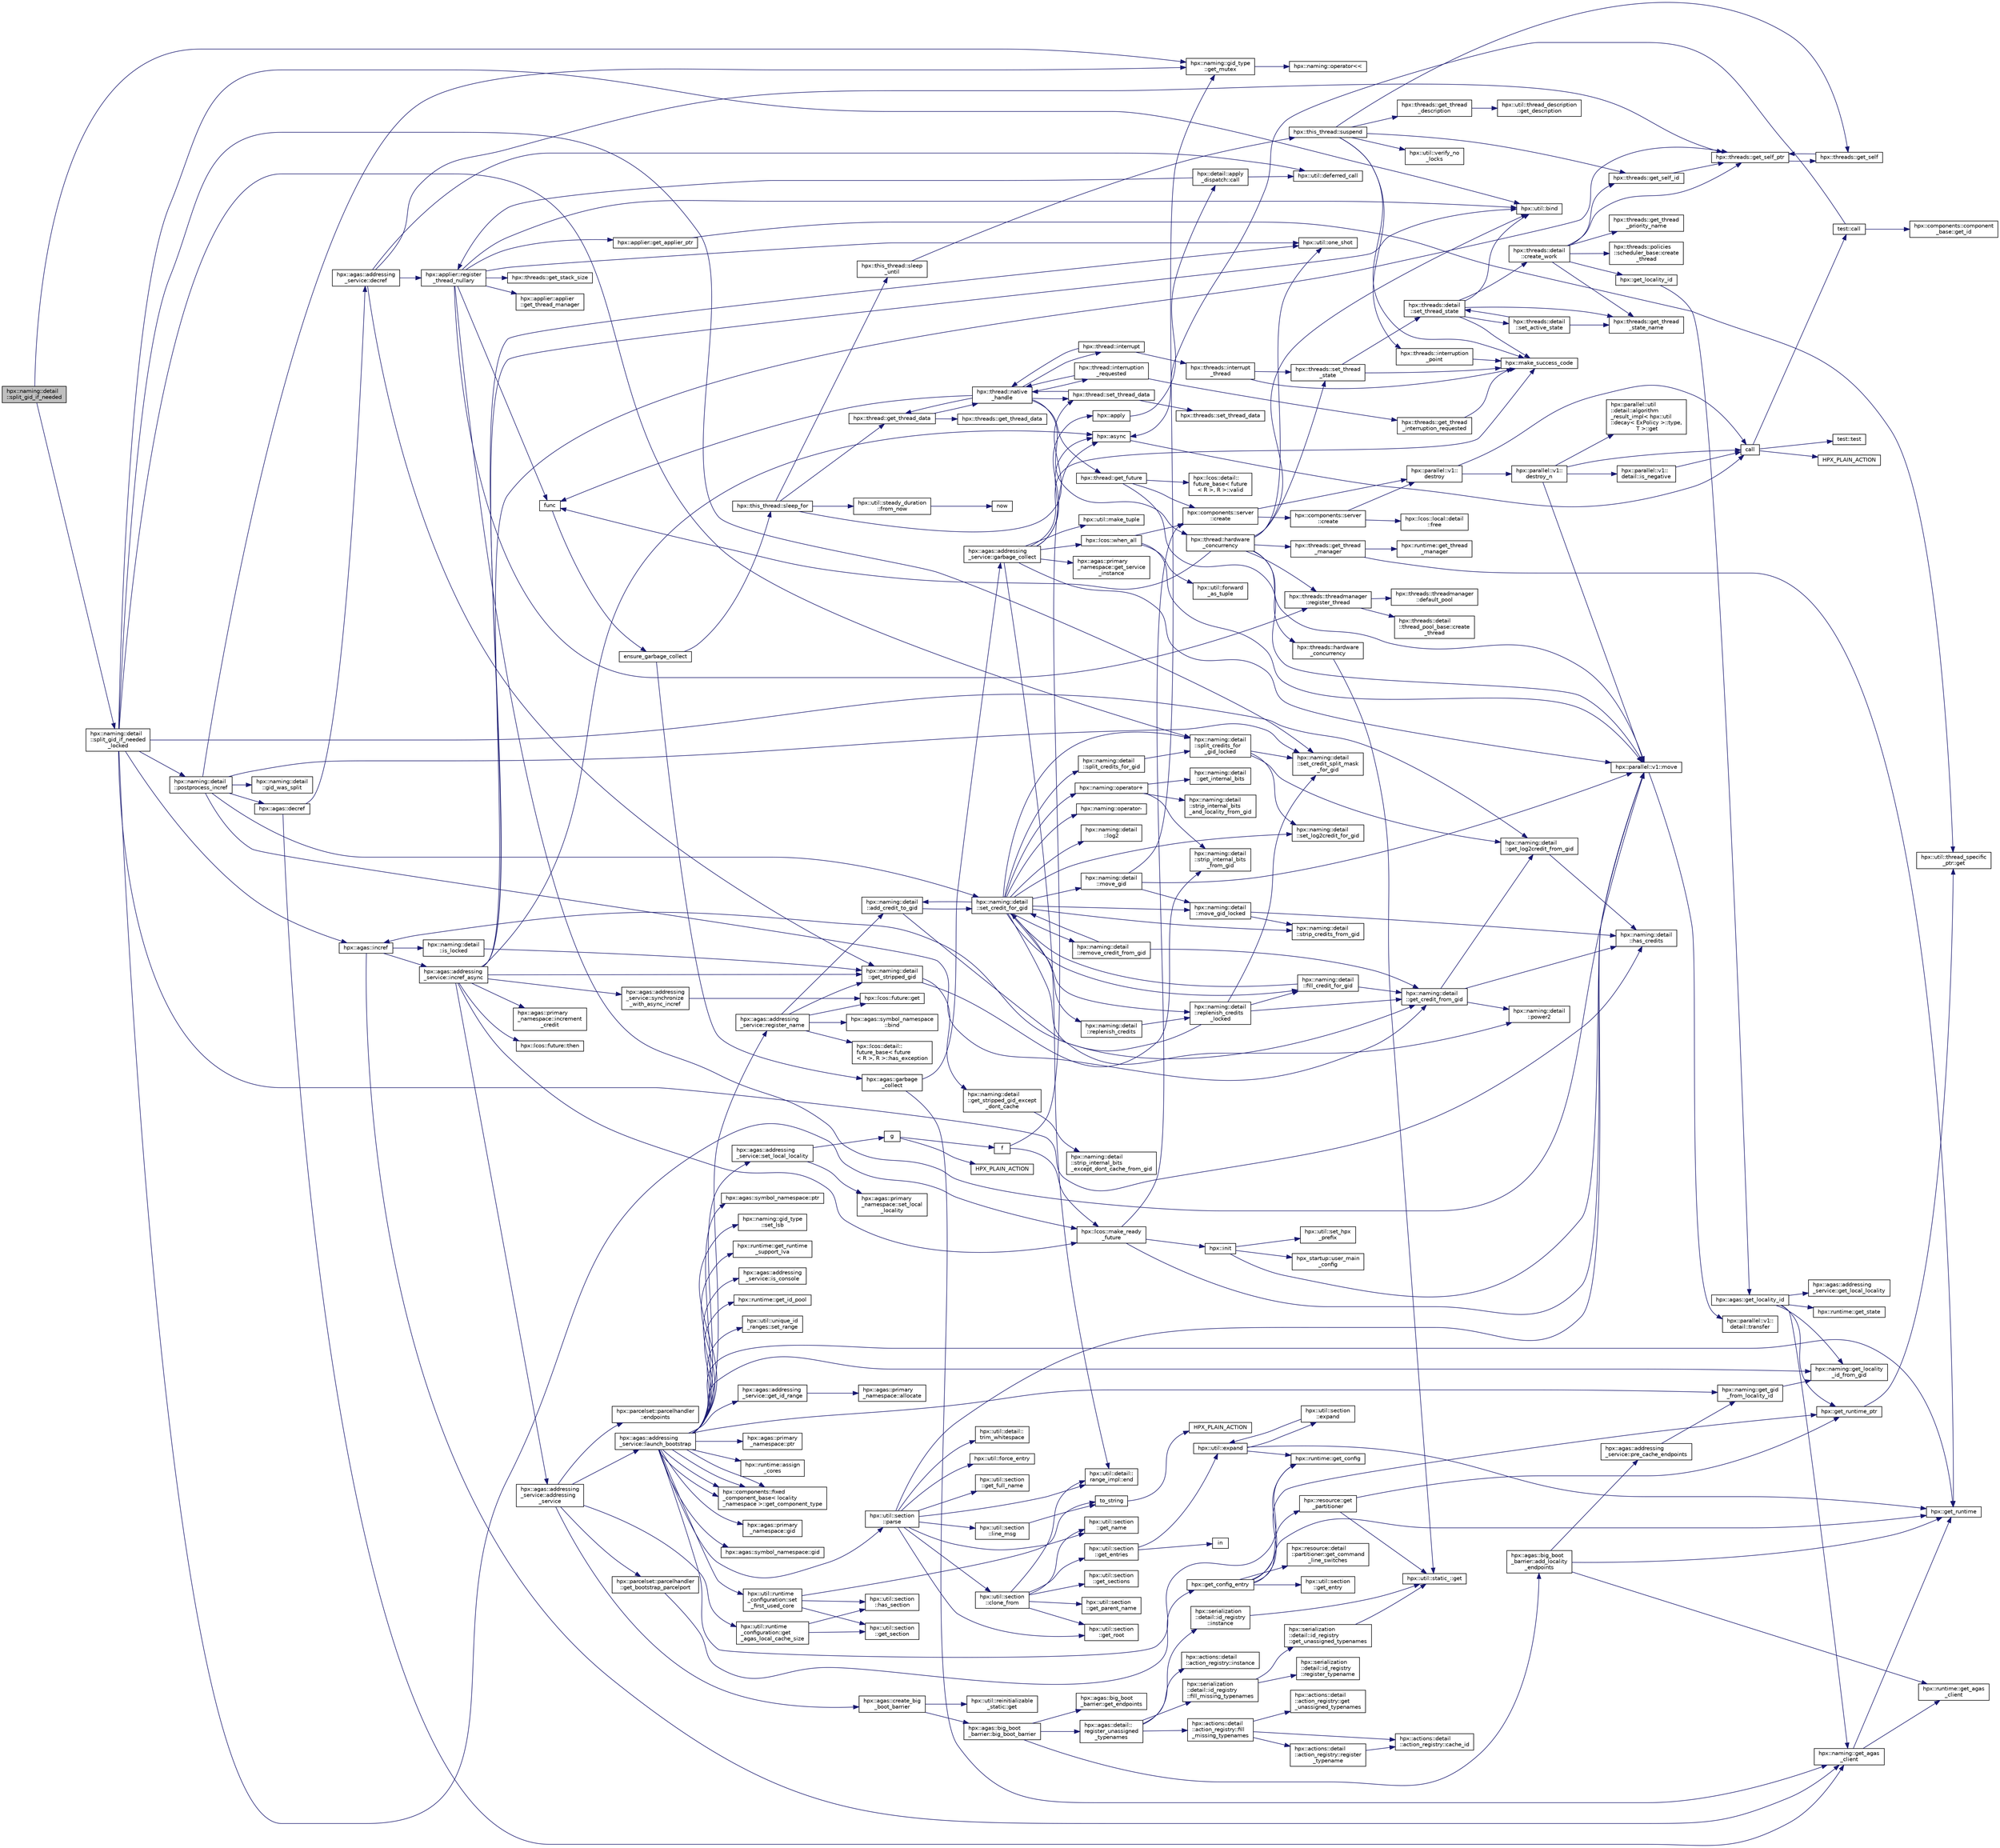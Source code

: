 digraph "hpx::naming::detail::split_gid_if_needed"
{
  edge [fontname="Helvetica",fontsize="10",labelfontname="Helvetica",labelfontsize="10"];
  node [fontname="Helvetica",fontsize="10",shape=record];
  rankdir="LR";
  Node3657 [label="hpx::naming::detail\l::split_gid_if_needed",height=0.2,width=0.4,color="black", fillcolor="grey75", style="filled", fontcolor="black"];
  Node3657 -> Node3658 [color="midnightblue",fontsize="10",style="solid",fontname="Helvetica"];
  Node3658 [label="hpx::naming::gid_type\l::get_mutex",height=0.2,width=0.4,color="black", fillcolor="white", style="filled",URL="$d3/d67/structhpx_1_1naming_1_1gid__type.html#a25f1f7d247b4ec6e77e577400bbbc18f"];
  Node3658 -> Node3659 [color="midnightblue",fontsize="10",style="solid",fontname="Helvetica"];
  Node3659 [label="hpx::naming::operator\<\<",height=0.2,width=0.4,color="black", fillcolor="white", style="filled",URL="$d4/dc9/namespacehpx_1_1naming.html#ad9103d927583be9fcc218e045ad2a6e6"];
  Node3657 -> Node3660 [color="midnightblue",fontsize="10",style="solid",fontname="Helvetica"];
  Node3660 [label="hpx::naming::detail\l::split_gid_if_needed\l_locked",height=0.2,width=0.4,color="black", fillcolor="white", style="filled",URL="$d5/d18/namespacehpx_1_1naming_1_1detail.html#a8a41d874bb719f702a76d483293d9d56"];
  Node3660 -> Node3661 [color="midnightblue",fontsize="10",style="solid",fontname="Helvetica"];
  Node3661 [label="hpx::naming::detail\l::has_credits",height=0.2,width=0.4,color="black", fillcolor="white", style="filled",URL="$d5/d18/namespacehpx_1_1naming_1_1detail.html#afb823cf706d95f298c25af22fe39653b"];
  Node3660 -> Node3662 [color="midnightblue",fontsize="10",style="solid",fontname="Helvetica"];
  Node3662 [label="hpx::naming::detail\l::get_log2credit_from_gid",height=0.2,width=0.4,color="black", fillcolor="white", style="filled",URL="$d5/d18/namespacehpx_1_1naming_1_1detail.html#a65b5a75f9576e0c15d372d20f0ed37d0"];
  Node3662 -> Node3661 [color="midnightblue",fontsize="10",style="solid",fontname="Helvetica"];
  Node3660 -> Node3663 [color="midnightblue",fontsize="10",style="solid",fontname="Helvetica"];
  Node3663 [label="hpx::naming::detail\l::set_credit_split_mask\l_for_gid",height=0.2,width=0.4,color="black", fillcolor="white", style="filled",URL="$d5/d18/namespacehpx_1_1naming_1_1detail.html#a514fb4fd603d267bd438c27ea2fb1e7d"];
  Node3660 -> Node3664 [color="midnightblue",fontsize="10",style="solid",fontname="Helvetica"];
  Node3664 [label="hpx::agas::incref",height=0.2,width=0.4,color="black", fillcolor="white", style="filled",URL="$dc/d54/namespacehpx_1_1agas.html#aad81d2ea721c1a5692e243ef07bf164f"];
  Node3664 -> Node3665 [color="midnightblue",fontsize="10",style="solid",fontname="Helvetica"];
  Node3665 [label="hpx::naming::detail\l::is_locked",height=0.2,width=0.4,color="black", fillcolor="white", style="filled",URL="$d5/d18/namespacehpx_1_1naming_1_1detail.html#a721ab5a11bd11a37b0c905ea3fe0a6d7"];
  Node3665 -> Node3666 [color="midnightblue",fontsize="10",style="solid",fontname="Helvetica"];
  Node3666 [label="hpx::naming::detail\l::get_stripped_gid",height=0.2,width=0.4,color="black", fillcolor="white", style="filled",URL="$d5/d18/namespacehpx_1_1naming_1_1detail.html#ad3a849cb7ebd5dccf9aefadccc21dd89"];
  Node3666 -> Node3667 [color="midnightblue",fontsize="10",style="solid",fontname="Helvetica"];
  Node3667 [label="hpx::naming::detail\l::strip_internal_bits\l_from_gid",height=0.2,width=0.4,color="black", fillcolor="white", style="filled",URL="$d5/d18/namespacehpx_1_1naming_1_1detail.html#a95cca4d4bc82a9da3e804b225b03dfaf"];
  Node3666 -> Node3668 [color="midnightblue",fontsize="10",style="solid",fontname="Helvetica"];
  Node3668 [label="hpx::naming::detail\l::get_stripped_gid_except\l_dont_cache",height=0.2,width=0.4,color="black", fillcolor="white", style="filled",URL="$d5/d18/namespacehpx_1_1naming_1_1detail.html#a1ab848588112d0f7fac377a15692c9cc"];
  Node3668 -> Node3669 [color="midnightblue",fontsize="10",style="solid",fontname="Helvetica"];
  Node3669 [label="hpx::naming::detail\l::strip_internal_bits\l_except_dont_cache_from_gid",height=0.2,width=0.4,color="black", fillcolor="white", style="filled",URL="$d5/d18/namespacehpx_1_1naming_1_1detail.html#aabeb51a92376c6bfb9cf31bf9ff0c4cc"];
  Node3664 -> Node3670 [color="midnightblue",fontsize="10",style="solid",fontname="Helvetica"];
  Node3670 [label="hpx::naming::get_agas\l_client",height=0.2,width=0.4,color="black", fillcolor="white", style="filled",URL="$d4/dc9/namespacehpx_1_1naming.html#a0408fffd5d34b620712a801b0ae3b032"];
  Node3670 -> Node3671 [color="midnightblue",fontsize="10",style="solid",fontname="Helvetica"];
  Node3671 [label="hpx::get_runtime",height=0.2,width=0.4,color="black", fillcolor="white", style="filled",URL="$d8/d83/namespacehpx.html#aef902cc6c7dd3b9fbadf34d1e850a070"];
  Node3670 -> Node3672 [color="midnightblue",fontsize="10",style="solid",fontname="Helvetica"];
  Node3672 [label="hpx::runtime::get_agas\l_client",height=0.2,width=0.4,color="black", fillcolor="white", style="filled",URL="$d0/d7b/classhpx_1_1runtime.html#aeb5dddd30d6b9861669af8ad44d1a96a"];
  Node3664 -> Node3673 [color="midnightblue",fontsize="10",style="solid",fontname="Helvetica"];
  Node3673 [label="hpx::agas::addressing\l_service::incref_async",height=0.2,width=0.4,color="black", fillcolor="white", style="filled",URL="$db/d58/structhpx_1_1agas_1_1addressing__service.html#adae9df2634cf648f129f203c3678c1c1",tooltip="Increment the global reference count for the given id. "];
  Node3673 -> Node3666 [color="midnightblue",fontsize="10",style="solid",fontname="Helvetica"];
  Node3673 -> Node3674 [color="midnightblue",fontsize="10",style="solid",fontname="Helvetica"];
  Node3674 [label="hpx::threads::get_self_ptr",height=0.2,width=0.4,color="black", fillcolor="white", style="filled",URL="$d7/d28/namespacehpx_1_1threads.html#a22877ae347ad884cde3a51397dad6c53"];
  Node3674 -> Node3675 [color="midnightblue",fontsize="10",style="solid",fontname="Helvetica"];
  Node3675 [label="hpx::threads::get_self",height=0.2,width=0.4,color="black", fillcolor="white", style="filled",URL="$d7/d28/namespacehpx_1_1threads.html#a07daf4d6d29233f20d66d41ab7b5b8e8"];
  Node3675 -> Node3674 [color="midnightblue",fontsize="10",style="solid",fontname="Helvetica"];
  Node3673 -> Node3676 [color="midnightblue",fontsize="10",style="solid",fontname="Helvetica"];
  Node3676 [label="hpx::agas::addressing\l_service::addressing\l_service",height=0.2,width=0.4,color="black", fillcolor="white", style="filled",URL="$db/d58/structhpx_1_1agas_1_1addressing__service.html#a4cd885b12c530009f44f7372c197d54f"];
  Node3676 -> Node3677 [color="midnightblue",fontsize="10",style="solid",fontname="Helvetica"];
  Node3677 [label="hpx::util::runtime\l_configuration::get\l_agas_local_cache_size",height=0.2,width=0.4,color="black", fillcolor="white", style="filled",URL="$d8/d70/classhpx_1_1util_1_1runtime__configuration.html#a5fc409d10bc5e063fde7992fb2d8eefe"];
  Node3677 -> Node3678 [color="midnightblue",fontsize="10",style="solid",fontname="Helvetica"];
  Node3678 [label="hpx::util::section\l::has_section",height=0.2,width=0.4,color="black", fillcolor="white", style="filled",URL="$dd/de4/classhpx_1_1util_1_1section.html#a2ef0091925e5c2e3fda235bff644cdb4"];
  Node3677 -> Node3679 [color="midnightblue",fontsize="10",style="solid",fontname="Helvetica"];
  Node3679 [label="hpx::util::section\l::get_section",height=0.2,width=0.4,color="black", fillcolor="white", style="filled",URL="$dd/de4/classhpx_1_1util_1_1section.html#a3506cc01fb5453b2176f4747352c5517"];
  Node3676 -> Node3680 [color="midnightblue",fontsize="10",style="solid",fontname="Helvetica"];
  Node3680 [label="hpx::parcelset::parcelhandler\l::get_bootstrap_parcelport",height=0.2,width=0.4,color="black", fillcolor="white", style="filled",URL="$d4/d2f/classhpx_1_1parcelset_1_1parcelhandler.html#aac412291f000080f2496f288b97b7859"];
  Node3680 -> Node3681 [color="midnightblue",fontsize="10",style="solid",fontname="Helvetica"];
  Node3681 [label="hpx::get_config_entry",height=0.2,width=0.4,color="black", fillcolor="white", style="filled",URL="$d8/d83/namespacehpx.html#a097240e6744bc8905f708932da401835",tooltip="Retrieve the string value of a configuration entry given by key. "];
  Node3681 -> Node3682 [color="midnightblue",fontsize="10",style="solid",fontname="Helvetica"];
  Node3682 [label="hpx::get_runtime_ptr",height=0.2,width=0.4,color="black", fillcolor="white", style="filled",URL="$d8/d83/namespacehpx.html#af29daf2bb3e01b4d6495a1742b6cce64"];
  Node3682 -> Node3683 [color="midnightblue",fontsize="10",style="solid",fontname="Helvetica"];
  Node3683 [label="hpx::util::thread_specific\l_ptr::get",height=0.2,width=0.4,color="black", fillcolor="white", style="filled",URL="$d4/d4c/structhpx_1_1util_1_1thread__specific__ptr.html#a3b27d8520710478aa41d1f74206bdba9"];
  Node3681 -> Node3671 [color="midnightblue",fontsize="10",style="solid",fontname="Helvetica"];
  Node3681 -> Node3684 [color="midnightblue",fontsize="10",style="solid",fontname="Helvetica"];
  Node3684 [label="hpx::runtime::get_config",height=0.2,width=0.4,color="black", fillcolor="white", style="filled",URL="$d0/d7b/classhpx_1_1runtime.html#a0bfe0241e54b1fe1dd4ec181d944de43",tooltip="access configuration information "];
  Node3681 -> Node3685 [color="midnightblue",fontsize="10",style="solid",fontname="Helvetica"];
  Node3685 [label="hpx::util::section\l::get_entry",height=0.2,width=0.4,color="black", fillcolor="white", style="filled",URL="$dd/de4/classhpx_1_1util_1_1section.html#a02ac2ca2a4490347405dec03df46af88"];
  Node3681 -> Node3686 [color="midnightblue",fontsize="10",style="solid",fontname="Helvetica"];
  Node3686 [label="hpx::resource::get\l_partitioner",height=0.2,width=0.4,color="black", fillcolor="white", style="filled",URL="$dd/da5/namespacehpx_1_1resource.html#af91354c369d9a22a00581d6b6da7d0ee"];
  Node3686 -> Node3687 [color="midnightblue",fontsize="10",style="solid",fontname="Helvetica"];
  Node3687 [label="hpx::util::static_::get",height=0.2,width=0.4,color="black", fillcolor="white", style="filled",URL="$d3/dbb/structhpx_1_1util_1_1static__.html#a2967c633948a3bf17a3b5405ef5a8318"];
  Node3686 -> Node3682 [color="midnightblue",fontsize="10",style="solid",fontname="Helvetica"];
  Node3681 -> Node3688 [color="midnightblue",fontsize="10",style="solid",fontname="Helvetica"];
  Node3688 [label="hpx::resource::detail\l::partitioner::get_command\l_line_switches",height=0.2,width=0.4,color="black", fillcolor="white", style="filled",URL="$d0/dab/classhpx_1_1resource_1_1detail_1_1partitioner.html#a16fe01dd59b2c89bd556788b5713522e"];
  Node3676 -> Node3689 [color="midnightblue",fontsize="10",style="solid",fontname="Helvetica"];
  Node3689 [label="hpx::agas::create_big\l_boot_barrier",height=0.2,width=0.4,color="black", fillcolor="white", style="filled",URL="$dc/d54/namespacehpx_1_1agas.html#a272f64deb448ea9613501a5b3458a57f"];
  Node3689 -> Node3690 [color="midnightblue",fontsize="10",style="solid",fontname="Helvetica"];
  Node3690 [label="hpx::util::reinitializable\l_static::get",height=0.2,width=0.4,color="black", fillcolor="white", style="filled",URL="$d2/db7/structhpx_1_1util_1_1reinitializable__static.html#a2c616d22a193ed9d3b0b58d4203b3809"];
  Node3689 -> Node3691 [color="midnightblue",fontsize="10",style="solid",fontname="Helvetica"];
  Node3691 [label="hpx::agas::big_boot\l_barrier::big_boot_barrier",height=0.2,width=0.4,color="black", fillcolor="white", style="filled",URL="$d8/db6/structhpx_1_1agas_1_1big__boot__barrier.html#ab00f39b77e1ae054dddeab796ac49a07"];
  Node3691 -> Node3692 [color="midnightblue",fontsize="10",style="solid",fontname="Helvetica"];
  Node3692 [label="hpx::agas::detail::\lregister_unassigned\l_typenames",height=0.2,width=0.4,color="black", fillcolor="white", style="filled",URL="$dd/dd0/namespacehpx_1_1agas_1_1detail.html#a69a4d9fbe321b26f2eeeacaae98c05bb"];
  Node3692 -> Node3693 [color="midnightblue",fontsize="10",style="solid",fontname="Helvetica"];
  Node3693 [label="hpx::serialization\l::detail::id_registry\l::instance",height=0.2,width=0.4,color="black", fillcolor="white", style="filled",URL="$dc/d9a/classhpx_1_1serialization_1_1detail_1_1id__registry.html#ab5118609f28337b2a71e7ac63399a2dc"];
  Node3693 -> Node3687 [color="midnightblue",fontsize="10",style="solid",fontname="Helvetica"];
  Node3692 -> Node3694 [color="midnightblue",fontsize="10",style="solid",fontname="Helvetica"];
  Node3694 [label="hpx::serialization\l::detail::id_registry\l::fill_missing_typenames",height=0.2,width=0.4,color="black", fillcolor="white", style="filled",URL="$dc/d9a/classhpx_1_1serialization_1_1detail_1_1id__registry.html#a80cd98a900de5a5347cf51ab710ed1be"];
  Node3694 -> Node3695 [color="midnightblue",fontsize="10",style="solid",fontname="Helvetica"];
  Node3695 [label="hpx::serialization\l::detail::id_registry\l::get_unassigned_typenames",height=0.2,width=0.4,color="black", fillcolor="white", style="filled",URL="$dc/d9a/classhpx_1_1serialization_1_1detail_1_1id__registry.html#a667f38001517e0031e3421b1f6719baf"];
  Node3695 -> Node3687 [color="midnightblue",fontsize="10",style="solid",fontname="Helvetica"];
  Node3694 -> Node3696 [color="midnightblue",fontsize="10",style="solid",fontname="Helvetica"];
  Node3696 [label="hpx::serialization\l::detail::id_registry\l::register_typename",height=0.2,width=0.4,color="black", fillcolor="white", style="filled",URL="$dc/d9a/classhpx_1_1serialization_1_1detail_1_1id__registry.html#a3ecf46288bd104ca800605842a269fd6"];
  Node3692 -> Node3697 [color="midnightblue",fontsize="10",style="solid",fontname="Helvetica"];
  Node3697 [label="hpx::actions::detail\l::action_registry::instance",height=0.2,width=0.4,color="black", fillcolor="white", style="filled",URL="$d6/d07/structhpx_1_1actions_1_1detail_1_1action__registry.html#a4d8a8074f8a91fdc5a62e8067ef6472c"];
  Node3692 -> Node3698 [color="midnightblue",fontsize="10",style="solid",fontname="Helvetica"];
  Node3698 [label="hpx::actions::detail\l::action_registry::fill\l_missing_typenames",height=0.2,width=0.4,color="black", fillcolor="white", style="filled",URL="$d6/d07/structhpx_1_1actions_1_1detail_1_1action__registry.html#ad0b2659af6636d76d4b39d64eac81e3c"];
  Node3698 -> Node3699 [color="midnightblue",fontsize="10",style="solid",fontname="Helvetica"];
  Node3699 [label="hpx::actions::detail\l::action_registry::get\l_unassigned_typenames",height=0.2,width=0.4,color="black", fillcolor="white", style="filled",URL="$d6/d07/structhpx_1_1actions_1_1detail_1_1action__registry.html#a5216619c74ba5ee2d7a82626fe3f42cd"];
  Node3698 -> Node3700 [color="midnightblue",fontsize="10",style="solid",fontname="Helvetica"];
  Node3700 [label="hpx::actions::detail\l::action_registry::register\l_typename",height=0.2,width=0.4,color="black", fillcolor="white", style="filled",URL="$d6/d07/structhpx_1_1actions_1_1detail_1_1action__registry.html#a7352d14b8ad4d97a880c8ff247f0e04a"];
  Node3700 -> Node3701 [color="midnightblue",fontsize="10",style="solid",fontname="Helvetica"];
  Node3701 [label="hpx::actions::detail\l::action_registry::cache_id",height=0.2,width=0.4,color="black", fillcolor="white", style="filled",URL="$d6/d07/structhpx_1_1actions_1_1detail_1_1action__registry.html#a241539d91aa05a0cb41e6949b4f7ffb6"];
  Node3698 -> Node3701 [color="midnightblue",fontsize="10",style="solid",fontname="Helvetica"];
  Node3691 -> Node3702 [color="midnightblue",fontsize="10",style="solid",fontname="Helvetica"];
  Node3702 [label="hpx::agas::big_boot\l_barrier::add_locality\l_endpoints",height=0.2,width=0.4,color="black", fillcolor="white", style="filled",URL="$d8/db6/structhpx_1_1agas_1_1big__boot__barrier.html#aedb4d5066f5ee188b4b2e7476bde8f35"];
  Node3702 -> Node3671 [color="midnightblue",fontsize="10",style="solid",fontname="Helvetica"];
  Node3702 -> Node3672 [color="midnightblue",fontsize="10",style="solid",fontname="Helvetica"];
  Node3702 -> Node3703 [color="midnightblue",fontsize="10",style="solid",fontname="Helvetica"];
  Node3703 [label="hpx::agas::addressing\l_service::pre_cache_endpoints",height=0.2,width=0.4,color="black", fillcolor="white", style="filled",URL="$db/d58/structhpx_1_1agas_1_1addressing__service.html#a9384e7f70c49705ea11e55718c144ee4"];
  Node3703 -> Node3704 [color="midnightblue",fontsize="10",style="solid",fontname="Helvetica"];
  Node3704 [label="hpx::naming::get_gid\l_from_locality_id",height=0.2,width=0.4,color="black", fillcolor="white", style="filled",URL="$d4/dc9/namespacehpx_1_1naming.html#ae50a3ecdb5854b6a25a556ebc9830541"];
  Node3704 -> Node3705 [color="midnightblue",fontsize="10",style="solid",fontname="Helvetica"];
  Node3705 [label="hpx::naming::get_locality\l_id_from_gid",height=0.2,width=0.4,color="black", fillcolor="white", style="filled",URL="$d4/dc9/namespacehpx_1_1naming.html#a7fd43037784560bd04fda9b49e33529f"];
  Node3691 -> Node3706 [color="midnightblue",fontsize="10",style="solid",fontname="Helvetica"];
  Node3706 [label="hpx::agas::big_boot\l_barrier::get_endpoints",height=0.2,width=0.4,color="black", fillcolor="white", style="filled",URL="$d8/db6/structhpx_1_1agas_1_1big__boot__barrier.html#a019606b912a47e77062cd7de28adb428"];
  Node3676 -> Node3707 [color="midnightblue",fontsize="10",style="solid",fontname="Helvetica"];
  Node3707 [label="hpx::parcelset::parcelhandler\l::endpoints",height=0.2,width=0.4,color="black", fillcolor="white", style="filled",URL="$d4/d2f/classhpx_1_1parcelset_1_1parcelhandler.html#a7a79973ee047c9a655e7517b89d78558",tooltip="return the endpoints associated with this parcelhandler "];
  Node3676 -> Node3708 [color="midnightblue",fontsize="10",style="solid",fontname="Helvetica"];
  Node3708 [label="hpx::agas::addressing\l_service::launch_bootstrap",height=0.2,width=0.4,color="black", fillcolor="white", style="filled",URL="$db/d58/structhpx_1_1agas_1_1addressing__service.html#a664380be3597d3ca31677b2ae5800e76"];
  Node3708 -> Node3709 [color="midnightblue",fontsize="10",style="solid",fontname="Helvetica"];
  Node3709 [label="hpx::agas::primary\l_namespace::ptr",height=0.2,width=0.4,color="black", fillcolor="white", style="filled",URL="$d1/d43/structhpx_1_1agas_1_1primary__namespace.html#a977601f2c79f10b3aef3db56fb3aad0d"];
  Node3708 -> Node3671 [color="midnightblue",fontsize="10",style="solid",fontname="Helvetica"];
  Node3708 -> Node3704 [color="midnightblue",fontsize="10",style="solid",fontname="Helvetica"];
  Node3708 -> Node3710 [color="midnightblue",fontsize="10",style="solid",fontname="Helvetica"];
  Node3710 [label="hpx::agas::addressing\l_service::set_local_locality",height=0.2,width=0.4,color="black", fillcolor="white", style="filled",URL="$db/d58/structhpx_1_1agas_1_1addressing__service.html#a262a9982f31caacd5c605b643f2cc081"];
  Node3710 -> Node3711 [color="midnightblue",fontsize="10",style="solid",fontname="Helvetica"];
  Node3711 [label="g",height=0.2,width=0.4,color="black", fillcolor="white", style="filled",URL="$da/d17/cxx11__noexcept_8cpp.html#a96f5ebe659f57f5faa7343c54f8ea39a"];
  Node3711 -> Node3712 [color="midnightblue",fontsize="10",style="solid",fontname="Helvetica"];
  Node3712 [label="f",height=0.2,width=0.4,color="black", fillcolor="white", style="filled",URL="$d4/d13/async__unwrap__1037_8cpp.html#a02a6b0b4f77af9f69a841dc8262b0cd0"];
  Node3712 -> Node3713 [color="midnightblue",fontsize="10",style="solid",fontname="Helvetica"];
  Node3713 [label="hpx::async",height=0.2,width=0.4,color="black", fillcolor="white", style="filled",URL="$d8/d83/namespacehpx.html#acb7d8e37b73b823956ce144f9a57eaa4"];
  Node3713 -> Node3714 [color="midnightblue",fontsize="10",style="solid",fontname="Helvetica"];
  Node3714 [label="call",height=0.2,width=0.4,color="black", fillcolor="white", style="filled",URL="$d2/d67/promise__1620_8cpp.html#a58357f0b82bc761e1d0b9091ed563a70"];
  Node3714 -> Node3715 [color="midnightblue",fontsize="10",style="solid",fontname="Helvetica"];
  Node3715 [label="test::test",height=0.2,width=0.4,color="black", fillcolor="white", style="filled",URL="$d8/d89/structtest.html#ab42d5ece712d716b04cb3f686f297a26"];
  Node3714 -> Node3716 [color="midnightblue",fontsize="10",style="solid",fontname="Helvetica"];
  Node3716 [label="HPX_PLAIN_ACTION",height=0.2,width=0.4,color="black", fillcolor="white", style="filled",URL="$d2/d67/promise__1620_8cpp.html#ab96aab827a4b1fcaf66cfe0ba83fef23"];
  Node3714 -> Node3717 [color="midnightblue",fontsize="10",style="solid",fontname="Helvetica"];
  Node3717 [label="test::call",height=0.2,width=0.4,color="black", fillcolor="white", style="filled",URL="$d8/d89/structtest.html#aeb29e7ed6518b9426ccf1344c52620ae"];
  Node3717 -> Node3713 [color="midnightblue",fontsize="10",style="solid",fontname="Helvetica"];
  Node3717 -> Node3718 [color="midnightblue",fontsize="10",style="solid",fontname="Helvetica"];
  Node3718 [label="hpx::components::component\l_base::get_id",height=0.2,width=0.4,color="black", fillcolor="white", style="filled",URL="$d2/de6/classhpx_1_1components_1_1component__base.html#a4c8fd93514039bdf01c48d66d82b19cd"];
  Node3712 -> Node3719 [color="midnightblue",fontsize="10",style="solid",fontname="Helvetica"];
  Node3719 [label="hpx::lcos::make_ready\l_future",height=0.2,width=0.4,color="black", fillcolor="white", style="filled",URL="$d2/dc9/namespacehpx_1_1lcos.html#a42997564ddfde91d475b8a2cea8f53e4"];
  Node3719 -> Node3720 [color="midnightblue",fontsize="10",style="solid",fontname="Helvetica"];
  Node3720 [label="hpx::init",height=0.2,width=0.4,color="black", fillcolor="white", style="filled",URL="$d8/d83/namespacehpx.html#a3c694ea960b47c56b33351ba16e3d76b",tooltip="Main entry point for launching the HPX runtime system. "];
  Node3720 -> Node3721 [color="midnightblue",fontsize="10",style="solid",fontname="Helvetica"];
  Node3721 [label="hpx::util::set_hpx\l_prefix",height=0.2,width=0.4,color="black", fillcolor="white", style="filled",URL="$df/dad/namespacehpx_1_1util.html#ae40a23c1ba0a48d9304dcf717a95793e"];
  Node3720 -> Node3722 [color="midnightblue",fontsize="10",style="solid",fontname="Helvetica"];
  Node3722 [label="hpx_startup::user_main\l_config",height=0.2,width=0.4,color="black", fillcolor="white", style="filled",URL="$d3/dd2/namespacehpx__startup.html#aaac571d88bd3912a4225a23eb3261637"];
  Node3720 -> Node3723 [color="midnightblue",fontsize="10",style="solid",fontname="Helvetica"];
  Node3723 [label="hpx::parallel::v1::move",height=0.2,width=0.4,color="black", fillcolor="white", style="filled",URL="$db/db9/namespacehpx_1_1parallel_1_1v1.html#aa7c4ede081ce786c9d1eb1adff495cfc"];
  Node3723 -> Node3724 [color="midnightblue",fontsize="10",style="solid",fontname="Helvetica"];
  Node3724 [label="hpx::parallel::v1::\ldetail::transfer",height=0.2,width=0.4,color="black", fillcolor="white", style="filled",URL="$d2/ddd/namespacehpx_1_1parallel_1_1v1_1_1detail.html#ab1b56a05e1885ca7cc7ffa1804dd2f3c"];
  Node3719 -> Node3725 [color="midnightblue",fontsize="10",style="solid",fontname="Helvetica"];
  Node3725 [label="hpx::components::server\l::create",height=0.2,width=0.4,color="black", fillcolor="white", style="filled",URL="$d2/da2/namespacehpx_1_1components_1_1server.html#ac776c89f3d68ceb910e8cee9fa937ab4",tooltip="Create arrays of components using their default constructor. "];
  Node3725 -> Node3726 [color="midnightblue",fontsize="10",style="solid",fontname="Helvetica"];
  Node3726 [label="hpx::components::server\l::create",height=0.2,width=0.4,color="black", fillcolor="white", style="filled",URL="$d2/da2/namespacehpx_1_1components_1_1server.html#a77d26de181c97b444565e230577981bd"];
  Node3726 -> Node3727 [color="midnightblue",fontsize="10",style="solid",fontname="Helvetica"];
  Node3727 [label="hpx::lcos::local::detail\l::free",height=0.2,width=0.4,color="black", fillcolor="white", style="filled",URL="$d4/dcb/namespacehpx_1_1lcos_1_1local_1_1detail.html#a55a940f019734e9bb045dc123cd80e48"];
  Node3726 -> Node3728 [color="midnightblue",fontsize="10",style="solid",fontname="Helvetica"];
  Node3728 [label="hpx::parallel::v1::\ldestroy",height=0.2,width=0.4,color="black", fillcolor="white", style="filled",URL="$db/db9/namespacehpx_1_1parallel_1_1v1.html#acf303558375048e8a7cc9a2c2e09477f"];
  Node3728 -> Node3714 [color="midnightblue",fontsize="10",style="solid",fontname="Helvetica"];
  Node3728 -> Node3729 [color="midnightblue",fontsize="10",style="solid",fontname="Helvetica"];
  Node3729 [label="hpx::parallel::v1::\ldestroy_n",height=0.2,width=0.4,color="black", fillcolor="white", style="filled",URL="$db/db9/namespacehpx_1_1parallel_1_1v1.html#a71d0691132a300690163f5636bcd5bd3"];
  Node3729 -> Node3730 [color="midnightblue",fontsize="10",style="solid",fontname="Helvetica"];
  Node3730 [label="hpx::parallel::v1::\ldetail::is_negative",height=0.2,width=0.4,color="black", fillcolor="white", style="filled",URL="$d2/ddd/namespacehpx_1_1parallel_1_1v1_1_1detail.html#adf2e40fc4b20ad0fd442ee3118a4d527"];
  Node3730 -> Node3714 [color="midnightblue",fontsize="10",style="solid",fontname="Helvetica"];
  Node3729 -> Node3731 [color="midnightblue",fontsize="10",style="solid",fontname="Helvetica"];
  Node3731 [label="hpx::parallel::util\l::detail::algorithm\l_result_impl\< hpx::util\l::decay\< ExPolicy \>::type,\l T \>::get",height=0.2,width=0.4,color="black", fillcolor="white", style="filled",URL="$d2/d42/structhpx_1_1parallel_1_1util_1_1detail_1_1algorithm__result__impl.html#ab5b051e8ec74eff5e0e62fd63f5d377e"];
  Node3729 -> Node3723 [color="midnightblue",fontsize="10",style="solid",fontname="Helvetica"];
  Node3729 -> Node3714 [color="midnightblue",fontsize="10",style="solid",fontname="Helvetica"];
  Node3725 -> Node3728 [color="midnightblue",fontsize="10",style="solid",fontname="Helvetica"];
  Node3719 -> Node3723 [color="midnightblue",fontsize="10",style="solid",fontname="Helvetica"];
  Node3711 -> Node3732 [color="midnightblue",fontsize="10",style="solid",fontname="Helvetica"];
  Node3732 [label="HPX_PLAIN_ACTION",height=0.2,width=0.4,color="black", fillcolor="white", style="filled",URL="$d4/d13/async__unwrap__1037_8cpp.html#ab5991a65409f0229f564e4935bd7b979"];
  Node3710 -> Node3733 [color="midnightblue",fontsize="10",style="solid",fontname="Helvetica"];
  Node3733 [label="hpx::agas::primary\l_namespace::set_local\l_locality",height=0.2,width=0.4,color="black", fillcolor="white", style="filled",URL="$d1/d43/structhpx_1_1agas_1_1primary__namespace.html#aef9509edfa957ff39e62a2963e7307a9"];
  Node3708 -> Node3734 [color="midnightblue",fontsize="10",style="solid",fontname="Helvetica"];
  Node3734 [label="hpx::runtime::assign\l_cores",height=0.2,width=0.4,color="black", fillcolor="white", style="filled",URL="$d0/d7b/classhpx_1_1runtime.html#ad18888b79a4c00c211acb866abf8c750"];
  Node3708 -> Node3684 [color="midnightblue",fontsize="10",style="solid",fontname="Helvetica"];
  Node3708 -> Node3735 [color="midnightblue",fontsize="10",style="solid",fontname="Helvetica"];
  Node3735 [label="hpx::util::runtime\l_configuration::set\l_first_used_core",height=0.2,width=0.4,color="black", fillcolor="white", style="filled",URL="$d8/d70/classhpx_1_1util_1_1runtime__configuration.html#af1c585ee36a9c0503a013faaa08ad398"];
  Node3735 -> Node3678 [color="midnightblue",fontsize="10",style="solid",fontname="Helvetica"];
  Node3735 -> Node3679 [color="midnightblue",fontsize="10",style="solid",fontname="Helvetica"];
  Node3735 -> Node3736 [color="midnightblue",fontsize="10",style="solid",fontname="Helvetica"];
  Node3736 [label="to_string",height=0.2,width=0.4,color="black", fillcolor="white", style="filled",URL="$d4/d2c/make__continuation__1615_8cpp.html#acbdae3e81403e1ffc527c18dc1cd51dd"];
  Node3736 -> Node3737 [color="midnightblue",fontsize="10",style="solid",fontname="Helvetica"];
  Node3737 [label="HPX_PLAIN_ACTION",height=0.2,width=0.4,color="black", fillcolor="white", style="filled",URL="$d4/d2c/make__continuation__1615_8cpp.html#a8b2f8a7c58b490fcb1260f36bac46541"];
  Node3708 -> Node3738 [color="midnightblue",fontsize="10",style="solid",fontname="Helvetica"];
  Node3738 [label="hpx::components::fixed\l_component_base\< locality\l_namespace \>::get_component_type",height=0.2,width=0.4,color="black", fillcolor="white", style="filled",URL="$df/dfd/classhpx_1_1components_1_1fixed__component__base.html#aa87dbc5aad4f2ee3f9b8f62c6981a8c2"];
  Node3708 -> Node3739 [color="midnightblue",fontsize="10",style="solid",fontname="Helvetica"];
  Node3739 [label="hpx::agas::primary\l_namespace::gid",height=0.2,width=0.4,color="black", fillcolor="white", style="filled",URL="$d1/d43/structhpx_1_1agas_1_1primary__namespace.html#ab38b0457e706d37af52f1535877a5bfd"];
  Node3708 -> Node3738 [color="midnightblue",fontsize="10",style="solid",fontname="Helvetica"];
  Node3708 -> Node3738 [color="midnightblue",fontsize="10",style="solid",fontname="Helvetica"];
  Node3708 -> Node3740 [color="midnightblue",fontsize="10",style="solid",fontname="Helvetica"];
  Node3740 [label="hpx::agas::symbol_namespace::gid",height=0.2,width=0.4,color="black", fillcolor="white", style="filled",URL="$dd/d5e/structhpx_1_1agas_1_1symbol__namespace.html#a4b63b0ff1b7963554cbf5b8073529d53"];
  Node3708 -> Node3738 [color="midnightblue",fontsize="10",style="solid",fontname="Helvetica"];
  Node3708 -> Node3741 [color="midnightblue",fontsize="10",style="solid",fontname="Helvetica"];
  Node3741 [label="hpx::agas::symbol_namespace::ptr",height=0.2,width=0.4,color="black", fillcolor="white", style="filled",URL="$dd/d5e/structhpx_1_1agas_1_1symbol__namespace.html#a67e372d006c4c3a2a3d09640c51ccff4"];
  Node3708 -> Node3742 [color="midnightblue",fontsize="10",style="solid",fontname="Helvetica"];
  Node3742 [label="hpx::util::section\l::parse",height=0.2,width=0.4,color="black", fillcolor="white", style="filled",URL="$dd/de4/classhpx_1_1util_1_1section.html#ace8045f12ef654c88b68a2dfb0788cbd"];
  Node3742 -> Node3743 [color="midnightblue",fontsize="10",style="solid",fontname="Helvetica"];
  Node3743 [label="hpx::util::detail::\lrange_impl::end",height=0.2,width=0.4,color="black", fillcolor="white", style="filled",URL="$d4/d4a/namespacehpx_1_1util_1_1detail_1_1range__impl.html#afb2ea48b0902f52ee4d8b764807b4316"];
  Node3742 -> Node3744 [color="midnightblue",fontsize="10",style="solid",fontname="Helvetica"];
  Node3744 [label="hpx::util::detail::\ltrim_whitespace",height=0.2,width=0.4,color="black", fillcolor="white", style="filled",URL="$d2/d8e/namespacehpx_1_1util_1_1detail.html#a349c290c57fa761e4e914aafa0023bef"];
  Node3742 -> Node3745 [color="midnightblue",fontsize="10",style="solid",fontname="Helvetica"];
  Node3745 [label="hpx::util::section\l::line_msg",height=0.2,width=0.4,color="black", fillcolor="white", style="filled",URL="$dd/de4/classhpx_1_1util_1_1section.html#afcaf894b8e854536369e648038878185"];
  Node3745 -> Node3736 [color="midnightblue",fontsize="10",style="solid",fontname="Helvetica"];
  Node3742 -> Node3746 [color="midnightblue",fontsize="10",style="solid",fontname="Helvetica"];
  Node3746 [label="hpx::util::force_entry",height=0.2,width=0.4,color="black", fillcolor="white", style="filled",URL="$df/dad/namespacehpx_1_1util.html#a36f05768f2fe4d204964258716634913"];
  Node3742 -> Node3747 [color="midnightblue",fontsize="10",style="solid",fontname="Helvetica"];
  Node3747 [label="hpx::util::section\l::get_full_name",height=0.2,width=0.4,color="black", fillcolor="white", style="filled",URL="$dd/de4/classhpx_1_1util_1_1section.html#a23dfffaedaa34d9c8273410af900cbff"];
  Node3742 -> Node3748 [color="midnightblue",fontsize="10",style="solid",fontname="Helvetica"];
  Node3748 [label="hpx::util::section\l::clone_from",height=0.2,width=0.4,color="black", fillcolor="white", style="filled",URL="$dd/de4/classhpx_1_1util_1_1section.html#ac563c9cfea4ab359e599357ab775e835"];
  Node3748 -> Node3749 [color="midnightblue",fontsize="10",style="solid",fontname="Helvetica"];
  Node3749 [label="hpx::util::section\l::get_parent_name",height=0.2,width=0.4,color="black", fillcolor="white", style="filled",URL="$dd/de4/classhpx_1_1util_1_1section.html#ad103bdfb0f1d7b70a9d7a93948adc30b"];
  Node3748 -> Node3750 [color="midnightblue",fontsize="10",style="solid",fontname="Helvetica"];
  Node3750 [label="hpx::util::section\l::get_name",height=0.2,width=0.4,color="black", fillcolor="white", style="filled",URL="$dd/de4/classhpx_1_1util_1_1section.html#afbd1ab5fee15d3956ef7fba8f1966e02"];
  Node3748 -> Node3751 [color="midnightblue",fontsize="10",style="solid",fontname="Helvetica"];
  Node3751 [label="hpx::util::section\l::get_entries",height=0.2,width=0.4,color="black", fillcolor="white", style="filled",URL="$dd/de4/classhpx_1_1util_1_1section.html#a2947f576b972863e45bbcf97a14c720e"];
  Node3751 -> Node3752 [color="midnightblue",fontsize="10",style="solid",fontname="Helvetica"];
  Node3752 [label="hpx::util::expand",height=0.2,width=0.4,color="black", fillcolor="white", style="filled",URL="$df/dad/namespacehpx_1_1util.html#ac476e97ca5c1dec44106cb68a534ea22"];
  Node3752 -> Node3671 [color="midnightblue",fontsize="10",style="solid",fontname="Helvetica"];
  Node3752 -> Node3684 [color="midnightblue",fontsize="10",style="solid",fontname="Helvetica"];
  Node3752 -> Node3753 [color="midnightblue",fontsize="10",style="solid",fontname="Helvetica"];
  Node3753 [label="hpx::util::section\l::expand",height=0.2,width=0.4,color="black", fillcolor="white", style="filled",URL="$dd/de4/classhpx_1_1util_1_1section.html#aeee54430eca7e62d11765c45d1c58420"];
  Node3753 -> Node3752 [color="midnightblue",fontsize="10",style="solid",fontname="Helvetica"];
  Node3751 -> Node3754 [color="midnightblue",fontsize="10",style="solid",fontname="Helvetica"];
  Node3754 [label="in",height=0.2,width=0.4,color="black", fillcolor="white", style="filled",URL="$d5/dd8/any__serialization_8cpp.html#a050ffb438bad49c53a9fffc8fff5bff9"];
  Node3748 -> Node3743 [color="midnightblue",fontsize="10",style="solid",fontname="Helvetica"];
  Node3748 -> Node3755 [color="midnightblue",fontsize="10",style="solid",fontname="Helvetica"];
  Node3755 [label="hpx::util::section\l::get_sections",height=0.2,width=0.4,color="black", fillcolor="white", style="filled",URL="$dd/de4/classhpx_1_1util_1_1section.html#a6b2173349a087e0677d76ac09eb548f8"];
  Node3748 -> Node3756 [color="midnightblue",fontsize="10",style="solid",fontname="Helvetica"];
  Node3756 [label="hpx::util::section\l::get_root",height=0.2,width=0.4,color="black", fillcolor="white", style="filled",URL="$dd/de4/classhpx_1_1util_1_1section.html#a099b4f01861585dea488caf08fe4069b"];
  Node3742 -> Node3756 [color="midnightblue",fontsize="10",style="solid",fontname="Helvetica"];
  Node3742 -> Node3750 [color="midnightblue",fontsize="10",style="solid",fontname="Helvetica"];
  Node3742 -> Node3723 [color="midnightblue",fontsize="10",style="solid",fontname="Helvetica"];
  Node3708 -> Node3705 [color="midnightblue",fontsize="10",style="solid",fontname="Helvetica"];
  Node3708 -> Node3757 [color="midnightblue",fontsize="10",style="solid",fontname="Helvetica"];
  Node3757 [label="hpx::naming::gid_type\l::set_lsb",height=0.2,width=0.4,color="black", fillcolor="white", style="filled",URL="$d3/d67/structhpx_1_1naming_1_1gid__type.html#aa0e0758f7852bace6a58c84eacae4ddc"];
  Node3708 -> Node3758 [color="midnightblue",fontsize="10",style="solid",fontname="Helvetica"];
  Node3758 [label="hpx::runtime::get_runtime\l_support_lva",height=0.2,width=0.4,color="black", fillcolor="white", style="filled",URL="$d0/d7b/classhpx_1_1runtime.html#aa284ae9894186555459b37cef96ab1f2"];
  Node3708 -> Node3759 [color="midnightblue",fontsize="10",style="solid",fontname="Helvetica"];
  Node3759 [label="hpx::agas::addressing\l_service::register_name",height=0.2,width=0.4,color="black", fillcolor="white", style="filled",URL="$db/d58/structhpx_1_1agas_1_1addressing__service.html#a5929d7fd681a5ed692bfbeaa503fc32d",tooltip="Register a global name with a global address (id) "];
  Node3759 -> Node3760 [color="midnightblue",fontsize="10",style="solid",fontname="Helvetica"];
  Node3760 [label="hpx::agas::symbol_namespace\l::bind",height=0.2,width=0.4,color="black", fillcolor="white", style="filled",URL="$dd/d5e/structhpx_1_1agas_1_1symbol__namespace.html#a4c5b21f70ae191ad0169fe5ac06de532"];
  Node3759 -> Node3666 [color="midnightblue",fontsize="10",style="solid",fontname="Helvetica"];
  Node3759 -> Node3761 [color="midnightblue",fontsize="10",style="solid",fontname="Helvetica"];
  Node3761 [label="hpx::lcos::detail::\lfuture_base\< future\l\< R \>, R \>::has_exception",height=0.2,width=0.4,color="black", fillcolor="white", style="filled",URL="$d5/dd7/classhpx_1_1lcos_1_1detail_1_1future__base.html#aa95b01f70ad95706ae420ff1db2e5b99"];
  Node3759 -> Node3762 [color="midnightblue",fontsize="10",style="solid",fontname="Helvetica"];
  Node3762 [label="hpx::lcos::future::get",height=0.2,width=0.4,color="black", fillcolor="white", style="filled",URL="$d0/d33/classhpx_1_1lcos_1_1future.html#a8c28269486d5620ac48af349f17bb41c"];
  Node3759 -> Node3763 [color="midnightblue",fontsize="10",style="solid",fontname="Helvetica"];
  Node3763 [label="hpx::naming::detail\l::add_credit_to_gid",height=0.2,width=0.4,color="black", fillcolor="white", style="filled",URL="$d5/d18/namespacehpx_1_1naming_1_1detail.html#ab13848a91587535a393be4def980e832"];
  Node3763 -> Node3764 [color="midnightblue",fontsize="10",style="solid",fontname="Helvetica"];
  Node3764 [label="hpx::naming::detail\l::get_credit_from_gid",height=0.2,width=0.4,color="black", fillcolor="white", style="filled",URL="$d5/d18/namespacehpx_1_1naming_1_1detail.html#ae3d27efe8c838d79e29020ed7c9fa25f"];
  Node3764 -> Node3661 [color="midnightblue",fontsize="10",style="solid",fontname="Helvetica"];
  Node3764 -> Node3765 [color="midnightblue",fontsize="10",style="solid",fontname="Helvetica"];
  Node3765 [label="hpx::naming::detail\l::power2",height=0.2,width=0.4,color="black", fillcolor="white", style="filled",URL="$d5/d18/namespacehpx_1_1naming_1_1detail.html#a084e318ac378f38778c0696da8cbdaac"];
  Node3764 -> Node3662 [color="midnightblue",fontsize="10",style="solid",fontname="Helvetica"];
  Node3763 -> Node3766 [color="midnightblue",fontsize="10",style="solid",fontname="Helvetica"];
  Node3766 [label="hpx::naming::detail\l::set_credit_for_gid",height=0.2,width=0.4,color="black", fillcolor="white", style="filled",URL="$d5/d18/namespacehpx_1_1naming_1_1detail.html#a87703193ff814a4e1c912e98e655ec51"];
  Node3766 -> Node3767 [color="midnightblue",fontsize="10",style="solid",fontname="Helvetica"];
  Node3767 [label="hpx::naming::detail\l::log2",height=0.2,width=0.4,color="black", fillcolor="white", style="filled",URL="$d5/d18/namespacehpx_1_1naming_1_1detail.html#a10b972e46f78f4f24d7843d6f8554b5b"];
  Node3766 -> Node3765 [color="midnightblue",fontsize="10",style="solid",fontname="Helvetica"];
  Node3766 -> Node3768 [color="midnightblue",fontsize="10",style="solid",fontname="Helvetica"];
  Node3768 [label="hpx::naming::detail\l::set_log2credit_for_gid",height=0.2,width=0.4,color="black", fillcolor="white", style="filled",URL="$d5/d18/namespacehpx_1_1naming_1_1detail.html#ac466e44115ff62134192cea0735b147e"];
  Node3766 -> Node3769 [color="midnightblue",fontsize="10",style="solid",fontname="Helvetica"];
  Node3769 [label="hpx::naming::detail\l::strip_credits_from_gid",height=0.2,width=0.4,color="black", fillcolor="white", style="filled",URL="$d5/d18/namespacehpx_1_1naming_1_1detail.html#a422b12b60e5f7844b224dd68cf8cae8e"];
  Node3766 -> Node3763 [color="midnightblue",fontsize="10",style="solid",fontname="Helvetica"];
  Node3766 -> Node3770 [color="midnightblue",fontsize="10",style="solid",fontname="Helvetica"];
  Node3770 [label="hpx::naming::detail\l::remove_credit_from_gid",height=0.2,width=0.4,color="black", fillcolor="white", style="filled",URL="$d5/d18/namespacehpx_1_1naming_1_1detail.html#a3ccb4b028c2c757c0fabdfe58ac07e47"];
  Node3770 -> Node3764 [color="midnightblue",fontsize="10",style="solid",fontname="Helvetica"];
  Node3770 -> Node3766 [color="midnightblue",fontsize="10",style="solid",fontname="Helvetica"];
  Node3766 -> Node3771 [color="midnightblue",fontsize="10",style="solid",fontname="Helvetica"];
  Node3771 [label="hpx::naming::detail\l::fill_credit_for_gid",height=0.2,width=0.4,color="black", fillcolor="white", style="filled",URL="$d5/d18/namespacehpx_1_1naming_1_1detail.html#a3ec890e6a5b5c8fbd21b11dfe7e50352"];
  Node3771 -> Node3764 [color="midnightblue",fontsize="10",style="solid",fontname="Helvetica"];
  Node3771 -> Node3766 [color="midnightblue",fontsize="10",style="solid",fontname="Helvetica"];
  Node3766 -> Node3772 [color="midnightblue",fontsize="10",style="solid",fontname="Helvetica"];
  Node3772 [label="hpx::naming::detail\l::move_gid",height=0.2,width=0.4,color="black", fillcolor="white", style="filled",URL="$d5/d18/namespacehpx_1_1naming_1_1detail.html#aade6b5eb4f9361377b0a427cd8bffdca"];
  Node3772 -> Node3658 [color="midnightblue",fontsize="10",style="solid",fontname="Helvetica"];
  Node3772 -> Node3773 [color="midnightblue",fontsize="10",style="solid",fontname="Helvetica"];
  Node3773 [label="hpx::naming::detail\l::move_gid_locked",height=0.2,width=0.4,color="black", fillcolor="white", style="filled",URL="$d5/d18/namespacehpx_1_1naming_1_1detail.html#ade50f3a7ea7970594a107017d9781f45"];
  Node3773 -> Node3661 [color="midnightblue",fontsize="10",style="solid",fontname="Helvetica"];
  Node3773 -> Node3769 [color="midnightblue",fontsize="10",style="solid",fontname="Helvetica"];
  Node3772 -> Node3723 [color="midnightblue",fontsize="10",style="solid",fontname="Helvetica"];
  Node3766 -> Node3773 [color="midnightblue",fontsize="10",style="solid",fontname="Helvetica"];
  Node3766 -> Node3774 [color="midnightblue",fontsize="10",style="solid",fontname="Helvetica"];
  Node3774 [label="hpx::naming::detail\l::replenish_credits",height=0.2,width=0.4,color="black", fillcolor="white", style="filled",URL="$d5/d18/namespacehpx_1_1naming_1_1detail.html#aab806d937bd01894af129d3d3cbb22f4"];
  Node3774 -> Node3775 [color="midnightblue",fontsize="10",style="solid",fontname="Helvetica"];
  Node3775 [label="hpx::naming::detail\l::replenish_credits\l_locked",height=0.2,width=0.4,color="black", fillcolor="white", style="filled",URL="$d5/d18/namespacehpx_1_1naming_1_1detail.html#a011ed4fa9a2f4d4319adc54943fa03d6"];
  Node3775 -> Node3764 [color="midnightblue",fontsize="10",style="solid",fontname="Helvetica"];
  Node3775 -> Node3771 [color="midnightblue",fontsize="10",style="solid",fontname="Helvetica"];
  Node3775 -> Node3663 [color="midnightblue",fontsize="10",style="solid",fontname="Helvetica"];
  Node3775 -> Node3664 [color="midnightblue",fontsize="10",style="solid",fontname="Helvetica"];
  Node3766 -> Node3775 [color="midnightblue",fontsize="10",style="solid",fontname="Helvetica"];
  Node3766 -> Node3776 [color="midnightblue",fontsize="10",style="solid",fontname="Helvetica"];
  Node3776 [label="hpx::naming::detail\l::split_credits_for_gid",height=0.2,width=0.4,color="black", fillcolor="white", style="filled",URL="$d5/d18/namespacehpx_1_1naming_1_1detail.html#ab2f9863a9fdf1ca9b7990f6005b912be"];
  Node3776 -> Node3777 [color="midnightblue",fontsize="10",style="solid",fontname="Helvetica"];
  Node3777 [label="hpx::naming::detail\l::split_credits_for\l_gid_locked",height=0.2,width=0.4,color="black", fillcolor="white", style="filled",URL="$d5/d18/namespacehpx_1_1naming_1_1detail.html#a66dfb706e0b0fe738646b762b2b5403b"];
  Node3777 -> Node3662 [color="midnightblue",fontsize="10",style="solid",fontname="Helvetica"];
  Node3777 -> Node3768 [color="midnightblue",fontsize="10",style="solid",fontname="Helvetica"];
  Node3777 -> Node3663 [color="midnightblue",fontsize="10",style="solid",fontname="Helvetica"];
  Node3766 -> Node3777 [color="midnightblue",fontsize="10",style="solid",fontname="Helvetica"];
  Node3766 -> Node3778 [color="midnightblue",fontsize="10",style="solid",fontname="Helvetica"];
  Node3778 [label="hpx::naming::operator+",height=0.2,width=0.4,color="black", fillcolor="white", style="filled",URL="$d4/dc9/namespacehpx_1_1naming.html#a6c9fa9568261a3b3fe63b13ecc15d928"];
  Node3778 -> Node3779 [color="midnightblue",fontsize="10",style="solid",fontname="Helvetica"];
  Node3779 [label="hpx::naming::detail\l::get_internal_bits",height=0.2,width=0.4,color="black", fillcolor="white", style="filled",URL="$d5/d18/namespacehpx_1_1naming_1_1detail.html#aa8ae6c0e2110d45ea7deb7874f447860"];
  Node3778 -> Node3667 [color="midnightblue",fontsize="10",style="solid",fontname="Helvetica"];
  Node3778 -> Node3780 [color="midnightblue",fontsize="10",style="solid",fontname="Helvetica"];
  Node3780 [label="hpx::naming::detail\l::strip_internal_bits\l_and_locality_from_gid",height=0.2,width=0.4,color="black", fillcolor="white", style="filled",URL="$d5/d18/namespacehpx_1_1naming_1_1detail.html#ab1bd7017282cf07702a1ab3746c6a3ec"];
  Node3766 -> Node3781 [color="midnightblue",fontsize="10",style="solid",fontname="Helvetica"];
  Node3781 [label="hpx::naming::operator-",height=0.2,width=0.4,color="black", fillcolor="white", style="filled",URL="$d4/dc9/namespacehpx_1_1naming.html#ae025c74c340eec07415cb2d8de8e4fc6"];
  Node3708 -> Node3782 [color="midnightblue",fontsize="10",style="solid",fontname="Helvetica"];
  Node3782 [label="hpx::agas::addressing\l_service::is_console",height=0.2,width=0.4,color="black", fillcolor="white", style="filled",URL="$db/d58/structhpx_1_1agas_1_1addressing__service.html#aab78f53372b45edb3de49e2030af215b",tooltip="Returns whether this addressing_service represents the console locality. "];
  Node3708 -> Node3783 [color="midnightblue",fontsize="10",style="solid",fontname="Helvetica"];
  Node3783 [label="hpx::agas::addressing\l_service::get_id_range",height=0.2,width=0.4,color="black", fillcolor="white", style="filled",URL="$db/d58/structhpx_1_1agas_1_1addressing__service.html#a27b89e96c9cc33313aefa315411e07c8",tooltip="Get unique range of freely assignable global ids. "];
  Node3783 -> Node3784 [color="midnightblue",fontsize="10",style="solid",fontname="Helvetica"];
  Node3784 [label="hpx::agas::primary\l_namespace::allocate",height=0.2,width=0.4,color="black", fillcolor="white", style="filled",URL="$d1/d43/structhpx_1_1agas_1_1primary__namespace.html#a3e30fba2b5a19bc4f8518d11bf2a351e"];
  Node3708 -> Node3785 [color="midnightblue",fontsize="10",style="solid",fontname="Helvetica"];
  Node3785 [label="hpx::runtime::get_id_pool",height=0.2,width=0.4,color="black", fillcolor="white", style="filled",URL="$d0/d7b/classhpx_1_1runtime.html#a26efb2a9552084273060c30cb7ff6a9d"];
  Node3708 -> Node3786 [color="midnightblue",fontsize="10",style="solid",fontname="Helvetica"];
  Node3786 [label="hpx::util::unique_id\l_ranges::set_range",height=0.2,width=0.4,color="black", fillcolor="white", style="filled",URL="$d7/d25/classhpx_1_1util_1_1unique__id__ranges.html#aaf3cf81697c9fd7df5387761d527b425"];
  Node3673 -> Node3713 [color="midnightblue",fontsize="10",style="solid",fontname="Helvetica"];
  Node3673 -> Node3719 [color="midnightblue",fontsize="10",style="solid",fontname="Helvetica"];
  Node3673 -> Node3787 [color="midnightblue",fontsize="10",style="solid",fontname="Helvetica"];
  Node3787 [label="hpx::agas::primary\l_namespace::increment\l_credit",height=0.2,width=0.4,color="black", fillcolor="white", style="filled",URL="$d1/d43/structhpx_1_1agas_1_1primary__namespace.html#a1e0830097b72a96358980743202c3def"];
  Node3673 -> Node3788 [color="midnightblue",fontsize="10",style="solid",fontname="Helvetica"];
  Node3788 [label="hpx::lcos::future::then",height=0.2,width=0.4,color="black", fillcolor="white", style="filled",URL="$d0/d33/classhpx_1_1lcos_1_1future.html#a17045dee172c36e208b2cbd400fa8797"];
  Node3673 -> Node3789 [color="midnightblue",fontsize="10",style="solid",fontname="Helvetica"];
  Node3789 [label="hpx::util::bind",height=0.2,width=0.4,color="black", fillcolor="white", style="filled",URL="$df/dad/namespacehpx_1_1util.html#ad844caedf82a0173d6909d910c3e48c6"];
  Node3673 -> Node3790 [color="midnightblue",fontsize="10",style="solid",fontname="Helvetica"];
  Node3790 [label="hpx::util::one_shot",height=0.2,width=0.4,color="black", fillcolor="white", style="filled",URL="$df/dad/namespacehpx_1_1util.html#a273e61be42a72415291e0ec0a4f28c7a"];
  Node3673 -> Node3791 [color="midnightblue",fontsize="10",style="solid",fontname="Helvetica"];
  Node3791 [label="hpx::agas::addressing\l_service::synchronize\l_with_async_incref",height=0.2,width=0.4,color="black", fillcolor="white", style="filled",URL="$db/d58/structhpx_1_1agas_1_1addressing__service.html#ad7d4e81b976b99cfad608deb77f60880"];
  Node3791 -> Node3762 [color="midnightblue",fontsize="10",style="solid",fontname="Helvetica"];
  Node3660 -> Node3789 [color="midnightblue",fontsize="10",style="solid",fontname="Helvetica"];
  Node3660 -> Node3792 [color="midnightblue",fontsize="10",style="solid",fontname="Helvetica"];
  Node3792 [label="hpx::naming::detail\l::postprocess_incref",height=0.2,width=0.4,color="black", fillcolor="white", style="filled",URL="$d5/d18/namespacehpx_1_1naming_1_1detail.html#a9d2708b2b1a4087d64195137b077ef1d"];
  Node3792 -> Node3658 [color="midnightblue",fontsize="10",style="solid",fontname="Helvetica"];
  Node3792 -> Node3793 [color="midnightblue",fontsize="10",style="solid",fontname="Helvetica"];
  Node3793 [label="hpx::naming::detail\l::gid_was_split",height=0.2,width=0.4,color="black", fillcolor="white", style="filled",URL="$d5/d18/namespacehpx_1_1naming_1_1detail.html#a38395532bbc601e582ad461749816878"];
  Node3792 -> Node3766 [color="midnightblue",fontsize="10",style="solid",fontname="Helvetica"];
  Node3792 -> Node3663 [color="midnightblue",fontsize="10",style="solid",fontname="Helvetica"];
  Node3792 -> Node3764 [color="midnightblue",fontsize="10",style="solid",fontname="Helvetica"];
  Node3792 -> Node3794 [color="midnightblue",fontsize="10",style="solid",fontname="Helvetica"];
  Node3794 [label="hpx::agas::decref",height=0.2,width=0.4,color="black", fillcolor="white", style="filled",URL="$dc/d54/namespacehpx_1_1agas.html#a08f10ad4320050773ecaf08b7ad1ad3e"];
  Node3794 -> Node3670 [color="midnightblue",fontsize="10",style="solid",fontname="Helvetica"];
  Node3794 -> Node3795 [color="midnightblue",fontsize="10",style="solid",fontname="Helvetica"];
  Node3795 [label="hpx::agas::addressing\l_service::decref",height=0.2,width=0.4,color="black", fillcolor="white", style="filled",URL="$db/d58/structhpx_1_1agas_1_1addressing__service.html#a0f18342491c8f0398bc0747a0634658b",tooltip="Decrement the global reference count for the given id. "];
  Node3795 -> Node3666 [color="midnightblue",fontsize="10",style="solid",fontname="Helvetica"];
  Node3795 -> Node3674 [color="midnightblue",fontsize="10",style="solid",fontname="Helvetica"];
  Node3795 -> Node3796 [color="midnightblue",fontsize="10",style="solid",fontname="Helvetica"];
  Node3796 [label="hpx::applier::register\l_thread_nullary",height=0.2,width=0.4,color="black", fillcolor="white", style="filled",URL="$d8/dcb/namespacehpx_1_1applier.html#a401cd1145927e58d74d1eb52aaccd936"];
  Node3796 -> Node3797 [color="midnightblue",fontsize="10",style="solid",fontname="Helvetica"];
  Node3797 [label="hpx::applier::get_applier_ptr",height=0.2,width=0.4,color="black", fillcolor="white", style="filled",URL="$d8/dcb/namespacehpx_1_1applier.html#a617483cf2b77ad3a0aa428ade7b35299"];
  Node3797 -> Node3683 [color="midnightblue",fontsize="10",style="solid",fontname="Helvetica"];
  Node3796 -> Node3798 [color="midnightblue",fontsize="10",style="solid",fontname="Helvetica"];
  Node3798 [label="func",height=0.2,width=0.4,color="black", fillcolor="white", style="filled",URL="$d8/dfd/id__type__ref__counting__1032_8cpp.html#ab811b86ea5107ffb3351fcaa29d2c652"];
  Node3798 -> Node3799 [color="midnightblue",fontsize="10",style="solid",fontname="Helvetica"];
  Node3799 [label="ensure_garbage_collect",height=0.2,width=0.4,color="black", fillcolor="white", style="filled",URL="$d8/dfd/id__type__ref__counting__1032_8cpp.html#a5264b94bf7c262ac0e521fb290d476d5"];
  Node3799 -> Node3800 [color="midnightblue",fontsize="10",style="solid",fontname="Helvetica"];
  Node3800 [label="hpx::this_thread::sleep_for",height=0.2,width=0.4,color="black", fillcolor="white", style="filled",URL="$d9/d52/namespacehpx_1_1this__thread.html#afc042a5a5fa52eef2d1d177a343435cf"];
  Node3800 -> Node3801 [color="midnightblue",fontsize="10",style="solid",fontname="Helvetica"];
  Node3801 [label="hpx::this_thread::sleep\l_until",height=0.2,width=0.4,color="black", fillcolor="white", style="filled",URL="$d9/d52/namespacehpx_1_1this__thread.html#ae12a853980115b23ff0ab8ca06622658"];
  Node3801 -> Node3802 [color="midnightblue",fontsize="10",style="solid",fontname="Helvetica"];
  Node3802 [label="hpx::this_thread::suspend",height=0.2,width=0.4,color="black", fillcolor="white", style="filled",URL="$d9/d52/namespacehpx_1_1this__thread.html#aca220026fb3014c0881d129fe31c0073"];
  Node3802 -> Node3675 [color="midnightblue",fontsize="10",style="solid",fontname="Helvetica"];
  Node3802 -> Node3803 [color="midnightblue",fontsize="10",style="solid",fontname="Helvetica"];
  Node3803 [label="hpx::threads::get_self_id",height=0.2,width=0.4,color="black", fillcolor="white", style="filled",URL="$d7/d28/namespacehpx_1_1threads.html#afafe0f900b9fac3d4ed3c747625c1cfe"];
  Node3803 -> Node3674 [color="midnightblue",fontsize="10",style="solid",fontname="Helvetica"];
  Node3802 -> Node3804 [color="midnightblue",fontsize="10",style="solid",fontname="Helvetica"];
  Node3804 [label="hpx::threads::interruption\l_point",height=0.2,width=0.4,color="black", fillcolor="white", style="filled",URL="$d7/d28/namespacehpx_1_1threads.html#ada6ec56a12b050707311d8c628089059"];
  Node3804 -> Node3805 [color="midnightblue",fontsize="10",style="solid",fontname="Helvetica"];
  Node3805 [label="hpx::make_success_code",height=0.2,width=0.4,color="black", fillcolor="white", style="filled",URL="$d8/d83/namespacehpx.html#a0e8512a8f49e2a6c8185061181419d8f",tooltip="Returns error_code(hpx::success, \"success\", mode). "];
  Node3802 -> Node3806 [color="midnightblue",fontsize="10",style="solid",fontname="Helvetica"];
  Node3806 [label="hpx::util::verify_no\l_locks",height=0.2,width=0.4,color="black", fillcolor="white", style="filled",URL="$df/dad/namespacehpx_1_1util.html#ae0e1837ee6f09b79b26c2e788d2e9fc9"];
  Node3802 -> Node3807 [color="midnightblue",fontsize="10",style="solid",fontname="Helvetica"];
  Node3807 [label="hpx::threads::get_thread\l_description",height=0.2,width=0.4,color="black", fillcolor="white", style="filled",URL="$d7/d28/namespacehpx_1_1threads.html#a42fc18a7a680f4e8bc633a4b4c956701"];
  Node3807 -> Node3808 [color="midnightblue",fontsize="10",style="solid",fontname="Helvetica"];
  Node3808 [label="hpx::util::thread_description\l::get_description",height=0.2,width=0.4,color="black", fillcolor="white", style="filled",URL="$df/d9e/structhpx_1_1util_1_1thread__description.html#a8c834e14eca6eb228188022577f9f952"];
  Node3802 -> Node3805 [color="midnightblue",fontsize="10",style="solid",fontname="Helvetica"];
  Node3800 -> Node3809 [color="midnightblue",fontsize="10",style="solid",fontname="Helvetica"];
  Node3809 [label="hpx::util::steady_duration\l::from_now",height=0.2,width=0.4,color="black", fillcolor="white", style="filled",URL="$d9/d4f/classhpx_1_1util_1_1steady__duration.html#a0132206d767cd0f7395507b40111a153"];
  Node3809 -> Node3810 [color="midnightblue",fontsize="10",style="solid",fontname="Helvetica"];
  Node3810 [label="now",height=0.2,width=0.4,color="black", fillcolor="white", style="filled",URL="$de/db3/1d__stencil__1__omp_8cpp.html#a89e9667753dccfac455bd37a7a3a7b16"];
  Node3800 -> Node3811 [color="midnightblue",fontsize="10",style="solid",fontname="Helvetica"];
  Node3811 [label="hpx::thread::get_thread_data",height=0.2,width=0.4,color="black", fillcolor="white", style="filled",URL="$de/d9b/classhpx_1_1thread.html#a4535ef82cec3b953d2c941d20e3e3904"];
  Node3811 -> Node3812 [color="midnightblue",fontsize="10",style="solid",fontname="Helvetica"];
  Node3812 [label="hpx::threads::get_thread_data",height=0.2,width=0.4,color="black", fillcolor="white", style="filled",URL="$d7/d28/namespacehpx_1_1threads.html#a8737931ff6303807225f735b2b384ae4"];
  Node3811 -> Node3813 [color="midnightblue",fontsize="10",style="solid",fontname="Helvetica"];
  Node3813 [label="hpx::thread::native\l_handle",height=0.2,width=0.4,color="black", fillcolor="white", style="filled",URL="$de/d9b/classhpx_1_1thread.html#acf48190d264ab64c1c4ec99d0b421b5a"];
  Node3813 -> Node3814 [color="midnightblue",fontsize="10",style="solid",fontname="Helvetica"];
  Node3814 [label="hpx::thread::hardware\l_concurrency",height=0.2,width=0.4,color="black", fillcolor="white", style="filled",URL="$de/d9b/classhpx_1_1thread.html#a8e4fff210e02485ba493bc3a2a956c03"];
  Node3814 -> Node3815 [color="midnightblue",fontsize="10",style="solid",fontname="Helvetica"];
  Node3815 [label="hpx::threads::hardware\l_concurrency",height=0.2,width=0.4,color="black", fillcolor="white", style="filled",URL="$d7/d28/namespacehpx_1_1threads.html#aa8752a235478d2ad7b5ac467b63ab527"];
  Node3815 -> Node3687 [color="midnightblue",fontsize="10",style="solid",fontname="Helvetica"];
  Node3814 -> Node3798 [color="midnightblue",fontsize="10",style="solid",fontname="Helvetica"];
  Node3814 -> Node3789 [color="midnightblue",fontsize="10",style="solid",fontname="Helvetica"];
  Node3814 -> Node3790 [color="midnightblue",fontsize="10",style="solid",fontname="Helvetica"];
  Node3814 -> Node3723 [color="midnightblue",fontsize="10",style="solid",fontname="Helvetica"];
  Node3814 -> Node3816 [color="midnightblue",fontsize="10",style="solid",fontname="Helvetica"];
  Node3816 [label="hpx::threads::get_thread\l_manager",height=0.2,width=0.4,color="black", fillcolor="white", style="filled",URL="$d7/d28/namespacehpx_1_1threads.html#a076973c3a53beadde7d967e22c4f6cce"];
  Node3816 -> Node3671 [color="midnightblue",fontsize="10",style="solid",fontname="Helvetica"];
  Node3816 -> Node3817 [color="midnightblue",fontsize="10",style="solid",fontname="Helvetica"];
  Node3817 [label="hpx::runtime::get_thread\l_manager",height=0.2,width=0.4,color="black", fillcolor="white", style="filled",URL="$d0/d7b/classhpx_1_1runtime.html#a865b12d57fcd44a8d3dda3e35414f563"];
  Node3814 -> Node3818 [color="midnightblue",fontsize="10",style="solid",fontname="Helvetica"];
  Node3818 [label="hpx::threads::threadmanager\l::register_thread",height=0.2,width=0.4,color="black", fillcolor="white", style="filled",URL="$d5/daa/classhpx_1_1threads_1_1threadmanager.html#a7f79c7578e08a60ca45eb276ce8133d8"];
  Node3818 -> Node3819 [color="midnightblue",fontsize="10",style="solid",fontname="Helvetica"];
  Node3819 [label="hpx::threads::threadmanager\l::default_pool",height=0.2,width=0.4,color="black", fillcolor="white", style="filled",URL="$d5/daa/classhpx_1_1threads_1_1threadmanager.html#a851f067d03b5dd1c5e6a9a6a841e05df"];
  Node3818 -> Node3820 [color="midnightblue",fontsize="10",style="solid",fontname="Helvetica"];
  Node3820 [label="hpx::threads::detail\l::thread_pool_base::create\l_thread",height=0.2,width=0.4,color="black", fillcolor="white", style="filled",URL="$de/dae/classhpx_1_1threads_1_1detail_1_1thread__pool__base.html#ad35d3779eef6f4528e62a26d71b34b34"];
  Node3814 -> Node3821 [color="midnightblue",fontsize="10",style="solid",fontname="Helvetica"];
  Node3821 [label="hpx::threads::set_thread\l_state",height=0.2,width=0.4,color="black", fillcolor="white", style="filled",URL="$d7/d28/namespacehpx_1_1threads.html#ac0690ad16ad778bcc79dcd727cc33025",tooltip="Set the thread state of the thread referenced by the thread_id id. "];
  Node3821 -> Node3805 [color="midnightblue",fontsize="10",style="solid",fontname="Helvetica"];
  Node3821 -> Node3822 [color="midnightblue",fontsize="10",style="solid",fontname="Helvetica"];
  Node3822 [label="hpx::threads::detail\l::set_thread_state",height=0.2,width=0.4,color="black", fillcolor="white", style="filled",URL="$d2/dd1/namespacehpx_1_1threads_1_1detail.html#af85ddc854c4a149bf1738eb1b111b9ab"];
  Node3822 -> Node3823 [color="midnightblue",fontsize="10",style="solid",fontname="Helvetica"];
  Node3823 [label="hpx::threads::get_thread\l_state_name",height=0.2,width=0.4,color="black", fillcolor="white", style="filled",URL="$d7/d28/namespacehpx_1_1threads.html#a26f91ea8d2195f165c033241c5cd11db"];
  Node3822 -> Node3805 [color="midnightblue",fontsize="10",style="solid",fontname="Helvetica"];
  Node3822 -> Node3789 [color="midnightblue",fontsize="10",style="solid",fontname="Helvetica"];
  Node3822 -> Node3824 [color="midnightblue",fontsize="10",style="solid",fontname="Helvetica"];
  Node3824 [label="hpx::threads::detail\l::set_active_state",height=0.2,width=0.4,color="black", fillcolor="white", style="filled",URL="$d2/dd1/namespacehpx_1_1threads_1_1detail.html#a45884a5bf04ad66a4f259231a3947e76"];
  Node3824 -> Node3823 [color="midnightblue",fontsize="10",style="solid",fontname="Helvetica"];
  Node3824 -> Node3822 [color="midnightblue",fontsize="10",style="solid",fontname="Helvetica"];
  Node3822 -> Node3825 [color="midnightblue",fontsize="10",style="solid",fontname="Helvetica"];
  Node3825 [label="hpx::threads::detail\l::create_work",height=0.2,width=0.4,color="black", fillcolor="white", style="filled",URL="$d2/dd1/namespacehpx_1_1threads_1_1detail.html#ae22384a3c1b1a1940032fad068fb54b1"];
  Node3825 -> Node3823 [color="midnightblue",fontsize="10",style="solid",fontname="Helvetica"];
  Node3825 -> Node3826 [color="midnightblue",fontsize="10",style="solid",fontname="Helvetica"];
  Node3826 [label="hpx::threads::get_thread\l_priority_name",height=0.2,width=0.4,color="black", fillcolor="white", style="filled",URL="$d7/d28/namespacehpx_1_1threads.html#a9c6b2fec0c1cf5b06ff83ce756ca6d42"];
  Node3825 -> Node3674 [color="midnightblue",fontsize="10",style="solid",fontname="Helvetica"];
  Node3825 -> Node3803 [color="midnightblue",fontsize="10",style="solid",fontname="Helvetica"];
  Node3825 -> Node3827 [color="midnightblue",fontsize="10",style="solid",fontname="Helvetica"];
  Node3827 [label="hpx::get_locality_id",height=0.2,width=0.4,color="black", fillcolor="white", style="filled",URL="$d8/d83/namespacehpx.html#a158d7c54a657bb364c1704033010697b",tooltip="Return the number of the locality this function is being called from. "];
  Node3827 -> Node3828 [color="midnightblue",fontsize="10",style="solid",fontname="Helvetica"];
  Node3828 [label="hpx::agas::get_locality_id",height=0.2,width=0.4,color="black", fillcolor="white", style="filled",URL="$dc/d54/namespacehpx_1_1agas.html#a491cc2ddecdf0f1a9129900caa6a4d3e"];
  Node3828 -> Node3682 [color="midnightblue",fontsize="10",style="solid",fontname="Helvetica"];
  Node3828 -> Node3829 [color="midnightblue",fontsize="10",style="solid",fontname="Helvetica"];
  Node3829 [label="hpx::runtime::get_state",height=0.2,width=0.4,color="black", fillcolor="white", style="filled",URL="$d0/d7b/classhpx_1_1runtime.html#ab405f80e060dac95d624520f38b0524c"];
  Node3828 -> Node3670 [color="midnightblue",fontsize="10",style="solid",fontname="Helvetica"];
  Node3828 -> Node3830 [color="midnightblue",fontsize="10",style="solid",fontname="Helvetica"];
  Node3830 [label="hpx::agas::addressing\l_service::get_local_locality",height=0.2,width=0.4,color="black", fillcolor="white", style="filled",URL="$db/d58/structhpx_1_1agas_1_1addressing__service.html#ab52c19a37c2a7a006c6c15f90ad0539c"];
  Node3828 -> Node3705 [color="midnightblue",fontsize="10",style="solid",fontname="Helvetica"];
  Node3825 -> Node3831 [color="midnightblue",fontsize="10",style="solid",fontname="Helvetica"];
  Node3831 [label="hpx::threads::policies\l::scheduler_base::create\l_thread",height=0.2,width=0.4,color="black", fillcolor="white", style="filled",URL="$dd/d7e/structhpx_1_1threads_1_1policies_1_1scheduler__base.html#ad3b05cd7f363cc8e8410ce368c3794e0"];
  Node3813 -> Node3832 [color="midnightblue",fontsize="10",style="solid",fontname="Helvetica"];
  Node3832 [label="hpx::thread::interrupt",height=0.2,width=0.4,color="black", fillcolor="white", style="filled",URL="$de/d9b/classhpx_1_1thread.html#ac34d0d033aa743c476a79dbc2e1a8a39"];
  Node3832 -> Node3833 [color="midnightblue",fontsize="10",style="solid",fontname="Helvetica"];
  Node3833 [label="hpx::threads::interrupt\l_thread",height=0.2,width=0.4,color="black", fillcolor="white", style="filled",URL="$d7/d28/namespacehpx_1_1threads.html#a6bdda1a2aab61b9b13d274b5155d7e73"];
  Node3833 -> Node3805 [color="midnightblue",fontsize="10",style="solid",fontname="Helvetica"];
  Node3833 -> Node3821 [color="midnightblue",fontsize="10",style="solid",fontname="Helvetica"];
  Node3832 -> Node3813 [color="midnightblue",fontsize="10",style="solid",fontname="Helvetica"];
  Node3813 -> Node3834 [color="midnightblue",fontsize="10",style="solid",fontname="Helvetica"];
  Node3834 [label="hpx::thread::interruption\l_requested",height=0.2,width=0.4,color="black", fillcolor="white", style="filled",URL="$de/d9b/classhpx_1_1thread.html#a33276bb4c20bbb0b1978944e18ef71b8"];
  Node3834 -> Node3835 [color="midnightblue",fontsize="10",style="solid",fontname="Helvetica"];
  Node3835 [label="hpx::threads::get_thread\l_interruption_requested",height=0.2,width=0.4,color="black", fillcolor="white", style="filled",URL="$d7/d28/namespacehpx_1_1threads.html#ae64a7fdb8b5c8bac7be0c8282672a03b"];
  Node3835 -> Node3805 [color="midnightblue",fontsize="10",style="solid",fontname="Helvetica"];
  Node3834 -> Node3813 [color="midnightblue",fontsize="10",style="solid",fontname="Helvetica"];
  Node3813 -> Node3836 [color="midnightblue",fontsize="10",style="solid",fontname="Helvetica"];
  Node3836 [label="hpx::thread::get_future",height=0.2,width=0.4,color="black", fillcolor="white", style="filled",URL="$de/d9b/classhpx_1_1thread.html#a87fdb0d8da826366fc190ed224900a64"];
  Node3836 -> Node3837 [color="midnightblue",fontsize="10",style="solid",fontname="Helvetica"];
  Node3837 [label="hpx::lcos::detail::\lfuture_base\< future\l\< R \>, R \>::valid",height=0.2,width=0.4,color="black", fillcolor="white", style="filled",URL="$d5/dd7/classhpx_1_1lcos_1_1detail_1_1future__base.html#aaf7beb7374815614363033bd96573e75"];
  Node3836 -> Node3725 [color="midnightblue",fontsize="10",style="solid",fontname="Helvetica"];
  Node3836 -> Node3723 [color="midnightblue",fontsize="10",style="solid",fontname="Helvetica"];
  Node3813 -> Node3811 [color="midnightblue",fontsize="10",style="solid",fontname="Helvetica"];
  Node3813 -> Node3838 [color="midnightblue",fontsize="10",style="solid",fontname="Helvetica"];
  Node3838 [label="hpx::thread::set_thread_data",height=0.2,width=0.4,color="black", fillcolor="white", style="filled",URL="$de/d9b/classhpx_1_1thread.html#a7317a3cf5251f3b33c990449570d4cea"];
  Node3838 -> Node3839 [color="midnightblue",fontsize="10",style="solid",fontname="Helvetica"];
  Node3839 [label="hpx::threads::set_thread_data",height=0.2,width=0.4,color="black", fillcolor="white", style="filled",URL="$d7/d28/namespacehpx_1_1threads.html#a00a625acc149fce3ae38e4340454acf7"];
  Node3838 -> Node3813 [color="midnightblue",fontsize="10",style="solid",fontname="Helvetica"];
  Node3813 -> Node3798 [color="midnightblue",fontsize="10",style="solid",fontname="Helvetica"];
  Node3800 -> Node3838 [color="midnightblue",fontsize="10",style="solid",fontname="Helvetica"];
  Node3799 -> Node3840 [color="midnightblue",fontsize="10",style="solid",fontname="Helvetica"];
  Node3840 [label="hpx::agas::garbage\l_collect",height=0.2,width=0.4,color="black", fillcolor="white", style="filled",URL="$dc/d54/namespacehpx_1_1agas.html#a951337adc4f9bd6df00a50737468e911"];
  Node3840 -> Node3670 [color="midnightblue",fontsize="10",style="solid",fontname="Helvetica"];
  Node3840 -> Node3841 [color="midnightblue",fontsize="10",style="solid",fontname="Helvetica"];
  Node3841 [label="hpx::agas::addressing\l_service::garbage_collect",height=0.2,width=0.4,color="black", fillcolor="white", style="filled",URL="$db/d58/structhpx_1_1agas_1_1addressing__service.html#a87dcae0eacf6e62d5103ebf516d86f63"];
  Node3841 -> Node3805 [color="midnightblue",fontsize="10",style="solid",fontname="Helvetica"];
  Node3841 -> Node3842 [color="midnightblue",fontsize="10",style="solid",fontname="Helvetica"];
  Node3842 [label="hpx::agas::primary\l_namespace::get_service\l_instance",height=0.2,width=0.4,color="black", fillcolor="white", style="filled",URL="$d1/d43/structhpx_1_1agas_1_1primary__namespace.html#a7630ff0f30ff8c23b13b4672c5350e2e"];
  Node3841 -> Node3843 [color="midnightblue",fontsize="10",style="solid",fontname="Helvetica"];
  Node3843 [label="hpx::util::make_tuple",height=0.2,width=0.4,color="black", fillcolor="white", style="filled",URL="$df/dad/namespacehpx_1_1util.html#a06fa74211a987d208e013f400a9f5328"];
  Node3841 -> Node3743 [color="midnightblue",fontsize="10",style="solid",fontname="Helvetica"];
  Node3841 -> Node3844 [color="midnightblue",fontsize="10",style="solid",fontname="Helvetica"];
  Node3844 [label="hpx::apply",height=0.2,width=0.4,color="black", fillcolor="white", style="filled",URL="$d8/d83/namespacehpx.html#aa87762f0db0731d385f3fdfdb25d59fc"];
  Node3844 -> Node3845 [color="midnightblue",fontsize="10",style="solid",fontname="Helvetica"];
  Node3845 [label="hpx::detail::apply\l_dispatch::call",height=0.2,width=0.4,color="black", fillcolor="white", style="filled",URL="$db/de8/structhpx_1_1detail_1_1apply__dispatch.html#a0755fab16d281e74bcff0f8045be9459"];
  Node3845 -> Node3796 [color="midnightblue",fontsize="10",style="solid",fontname="Helvetica"];
  Node3845 -> Node3846 [color="midnightblue",fontsize="10",style="solid",fontname="Helvetica"];
  Node3846 [label="hpx::util::deferred_call",height=0.2,width=0.4,color="black", fillcolor="white", style="filled",URL="$df/dad/namespacehpx_1_1util.html#acdded623c658a7a3436f7e76bc9d881c"];
  Node3841 -> Node3723 [color="midnightblue",fontsize="10",style="solid",fontname="Helvetica"];
  Node3841 -> Node3713 [color="midnightblue",fontsize="10",style="solid",fontname="Helvetica"];
  Node3841 -> Node3847 [color="midnightblue",fontsize="10",style="solid",fontname="Helvetica"];
  Node3847 [label="hpx::lcos::when_all",height=0.2,width=0.4,color="black", fillcolor="white", style="filled",URL="$d2/dc9/namespacehpx_1_1lcos.html#a1a6fb024d8690923fb185d5aee204d54"];
  Node3847 -> Node3848 [color="midnightblue",fontsize="10",style="solid",fontname="Helvetica"];
  Node3848 [label="hpx::util::forward\l_as_tuple",height=0.2,width=0.4,color="black", fillcolor="white", style="filled",URL="$df/dad/namespacehpx_1_1util.html#ab7c31e3f24c3302a4f67b6735a6fa597"];
  Node3847 -> Node3723 [color="midnightblue",fontsize="10",style="solid",fontname="Helvetica"];
  Node3847 -> Node3725 [color="midnightblue",fontsize="10",style="solid",fontname="Helvetica"];
  Node3796 -> Node3789 [color="midnightblue",fontsize="10",style="solid",fontname="Helvetica"];
  Node3796 -> Node3790 [color="midnightblue",fontsize="10",style="solid",fontname="Helvetica"];
  Node3796 -> Node3723 [color="midnightblue",fontsize="10",style="solid",fontname="Helvetica"];
  Node3796 -> Node3849 [color="midnightblue",fontsize="10",style="solid",fontname="Helvetica"];
  Node3849 [label="hpx::threads::get_stack_size",height=0.2,width=0.4,color="black", fillcolor="white", style="filled",URL="$d7/d28/namespacehpx_1_1threads.html#af597241b3c2785150be206737ca04aa6",tooltip="The get_stack_size function is part of the thread related API. It. "];
  Node3796 -> Node3850 [color="midnightblue",fontsize="10",style="solid",fontname="Helvetica"];
  Node3850 [label="hpx::applier::applier\l::get_thread_manager",height=0.2,width=0.4,color="black", fillcolor="white", style="filled",URL="$da/dcb/classhpx_1_1applier_1_1applier.html#acc36d583973701e573be39da97bba866",tooltip="Access the thread-manager instance associated with this applier. "];
  Node3796 -> Node3818 [color="midnightblue",fontsize="10",style="solid",fontname="Helvetica"];
  Node3795 -> Node3846 [color="midnightblue",fontsize="10",style="solid",fontname="Helvetica"];
  Node3660 -> Node3777 [color="midnightblue",fontsize="10",style="solid",fontname="Helvetica"];
  Node3660 -> Node3719 [color="midnightblue",fontsize="10",style="solid",fontname="Helvetica"];
}
